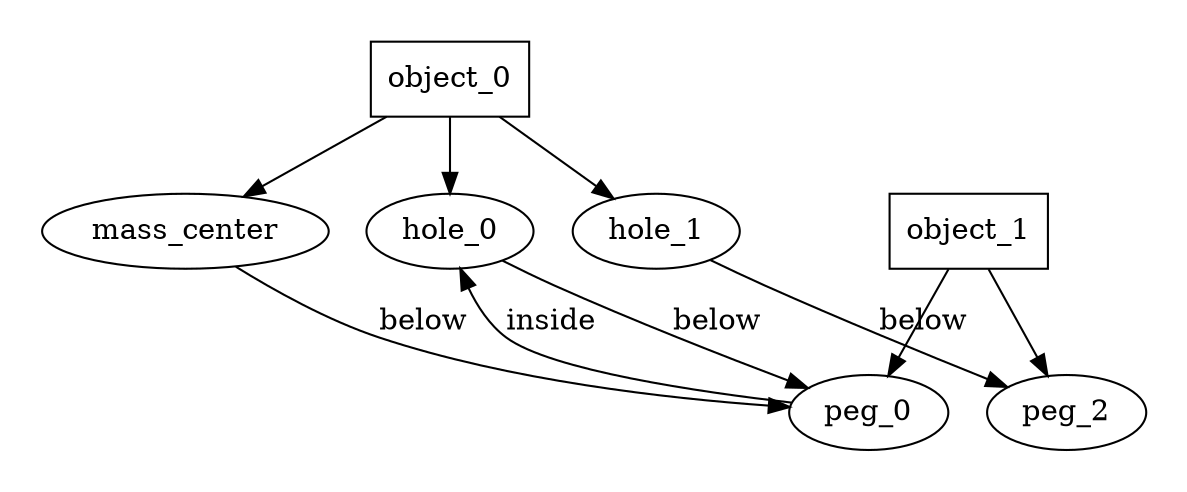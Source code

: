 digraph G {
    subgraph cluster_0 {
        peripheries=0
        0[label="object_0", shape=box];
        1[label="hole_0"];
        4[label="hole_1"];
        6[label="mass_center"];
    }

    subgraph cluster_1 {
        peripheries=0
        2[label="object_1", shape=box];
        3[label="peg_0"];
        5[label="peg_2"];
    }

0->1 [label=""];
2->3 [label=""];
1->3 [label="below"];
0->4 [label=""];
2->5 [label=""];
4->5 [label="below"];
0->6 [label=""];
6->3 [label="below"];
3->1 [label="inside"];
}

